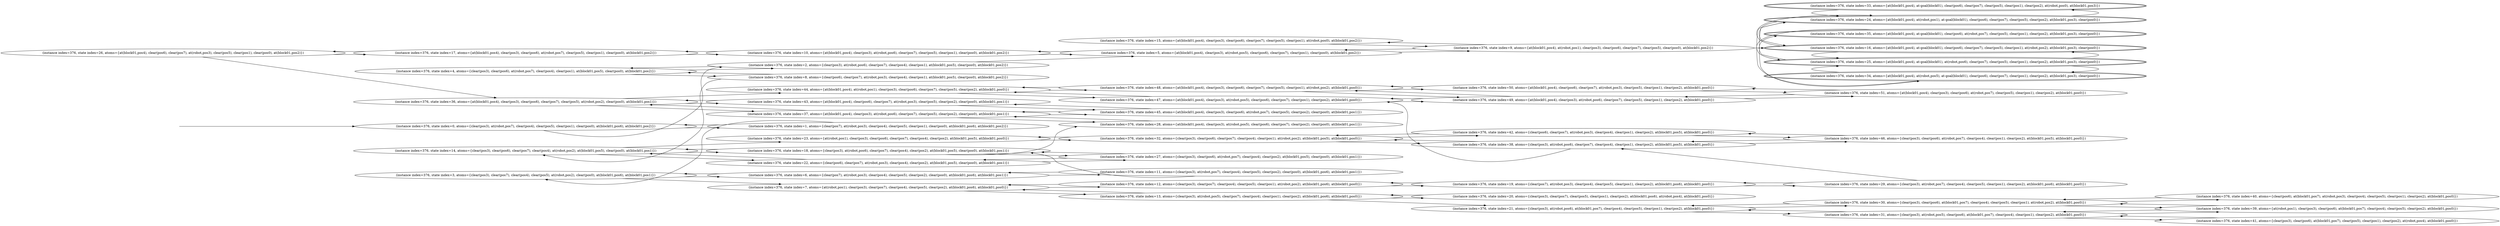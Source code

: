 digraph {
rankdir="LR"
s26[label="(instance index=376, state index=26, atoms={at(block01,pos4), clear(pos6), clear(pos7), at(robot,pos3), clear(pos5), clear(pos1), clear(pos0), at(block01,pos2)})"]
s8[label="(instance index=376, state index=8, atoms={clear(pos6), clear(pos7), at(robot,pos3), clear(pos4), clear(pos1), at(block01,pos5), clear(pos0), at(block01,pos2)})"]
s1[label="(instance index=376, state index=1, atoms={clear(pos7), at(robot,pos3), clear(pos4), clear(pos5), clear(pos1), clear(pos0), at(block01,pos6), at(block01,pos2)})"]
s17[label="(instance index=376, state index=17, atoms={at(block01,pos4), clear(pos3), clear(pos6), at(robot,pos7), clear(pos5), clear(pos1), clear(pos0), at(block01,pos2)})"]
s0[label="(instance index=376, state index=0, atoms={clear(pos3), at(robot,pos7), clear(pos4), clear(pos5), clear(pos1), clear(pos0), at(block01,pos6), at(block01,pos2)})"]
s4[label="(instance index=376, state index=4, atoms={clear(pos3), clear(pos6), at(robot,pos7), clear(pos4), clear(pos1), at(block01,pos5), clear(pos0), at(block01,pos2)})"]
s36[label="(instance index=376, state index=36, atoms={at(block01,pos4), clear(pos3), clear(pos6), clear(pos7), clear(pos5), at(robot,pos2), clear(pos0), at(block01,pos1)})"]
s14[label="(instance index=376, state index=14, atoms={clear(pos3), clear(pos6), clear(pos7), clear(pos4), at(robot,pos2), at(block01,pos5), clear(pos0), at(block01,pos1)})"]
s3[label="(instance index=376, state index=3, atoms={clear(pos3), clear(pos7), clear(pos4), clear(pos5), at(robot,pos2), clear(pos0), at(block01,pos6), at(block01,pos1)})"]
s2[label="(instance index=376, state index=2, atoms={clear(pos3), at(robot,pos6), clear(pos7), clear(pos4), clear(pos1), at(block01,pos5), clear(pos0), at(block01,pos2)})"]
s10[label="(instance index=376, state index=10, atoms={at(block01,pos4), clear(pos3), at(robot,pos6), clear(pos7), clear(pos5), clear(pos1), clear(pos0), at(block01,pos2)})"]
s44[label="(instance index=376, state index=44, atoms={at(block01,pos4), at(robot,pos1), clear(pos3), clear(pos6), clear(pos7), clear(pos5), clear(pos2), at(block01,pos0)})"]
s37[label="(instance index=376, state index=37, atoms={at(block01,pos4), clear(pos3), at(robot,pos6), clear(pos7), clear(pos5), clear(pos2), clear(pos0), at(block01,pos1)})"]
s43[label="(instance index=376, state index=43, atoms={at(block01,pos4), clear(pos6), clear(pos7), at(robot,pos3), clear(pos5), clear(pos2), clear(pos0), at(block01,pos1)})"]
s23[label="(instance index=376, state index=23, atoms={at(robot,pos1), clear(pos3), clear(pos6), clear(pos7), clear(pos4), clear(pos2), at(block01,pos5), at(block01,pos0)})"]
s22[label="(instance index=376, state index=22, atoms={clear(pos6), clear(pos7), at(robot,pos3), clear(pos4), clear(pos2), at(block01,pos5), clear(pos0), at(block01,pos1)})"]
s18[label="(instance index=376, state index=18, atoms={clear(pos3), at(robot,pos6), clear(pos7), clear(pos4), clear(pos2), at(block01,pos5), clear(pos0), at(block01,pos1)})"]
s7[label="(instance index=376, state index=7, atoms={at(robot,pos1), clear(pos3), clear(pos7), clear(pos4), clear(pos5), clear(pos2), at(block01,pos6), at(block01,pos0)})"]
s6[label="(instance index=376, state index=6, atoms={clear(pos7), at(robot,pos3), clear(pos4), clear(pos5), clear(pos2), clear(pos0), at(block01,pos6), at(block01,pos1)})"]
s5[label="(instance index=376, state index=5, atoms={at(block01,pos4), clear(pos3), at(robot,pos5), clear(pos6), clear(pos7), clear(pos1), clear(pos0), at(block01,pos2)})"]
s15[label="(instance index=376, state index=15, atoms={at(block01,pos4), clear(pos3), clear(pos6), clear(pos7), clear(pos5), clear(pos1), at(robot,pos0), at(block01,pos2)})"]
s47[label="(instance index=376, state index=47, atoms={at(block01,pos4), clear(pos3), at(robot,pos5), clear(pos6), clear(pos7), clear(pos1), clear(pos2), at(block01,pos0)})"]
s48[label="(instance index=376, state index=48, atoms={at(block01,pos4), clear(pos3), clear(pos6), clear(pos7), clear(pos5), clear(pos1), at(robot,pos2), at(block01,pos0)})"]
s45[label="(instance index=376, state index=45, atoms={at(block01,pos4), clear(pos3), clear(pos6), at(robot,pos7), clear(pos5), clear(pos2), clear(pos0), at(block01,pos1)})"]
s28[label="(instance index=376, state index=28, atoms={at(block01,pos4), clear(pos3), at(robot,pos5), clear(pos6), clear(pos7), clear(pos2), clear(pos0), at(block01,pos1)})"]
s32[label="(instance index=376, state index=32, atoms={clear(pos3), clear(pos6), clear(pos7), clear(pos4), clear(pos1), at(robot,pos2), at(block01,pos5), at(block01,pos0)})"]
s27[label="(instance index=376, state index=27, atoms={clear(pos3), clear(pos6), at(robot,pos7), clear(pos4), clear(pos2), at(block01,pos5), clear(pos0), at(block01,pos1)})"]
s13[label="(instance index=376, state index=13, atoms={clear(pos3), at(robot,pos5), clear(pos7), clear(pos4), clear(pos1), clear(pos2), at(block01,pos6), at(block01,pos0)})"]
s12[label="(instance index=376, state index=12, atoms={clear(pos3), clear(pos7), clear(pos4), clear(pos5), clear(pos1), at(robot,pos2), at(block01,pos6), at(block01,pos0)})"]
s11[label="(instance index=376, state index=11, atoms={clear(pos3), at(robot,pos7), clear(pos4), clear(pos5), clear(pos2), clear(pos0), at(block01,pos6), at(block01,pos1)})"]
s9[label="(instance index=376, state index=9, atoms={at(block01,pos4), at(robot,pos1), clear(pos3), clear(pos6), clear(pos7), clear(pos5), clear(pos0), at(block01,pos2)})"]
s49[label="(instance index=376, state index=49, atoms={at(block01,pos4), clear(pos3), at(robot,pos6), clear(pos7), clear(pos5), clear(pos1), clear(pos2), at(block01,pos0)})"]
s50[label="(instance index=376, state index=50, atoms={at(block01,pos4), clear(pos6), clear(pos7), at(robot,pos3), clear(pos5), clear(pos1), clear(pos2), at(block01,pos0)})"]
s38[label="(instance index=376, state index=38, atoms={clear(pos3), at(robot,pos6), clear(pos7), clear(pos4), clear(pos1), clear(pos2), at(block01,pos5), at(block01,pos0)})"]
s42[label="(instance index=376, state index=42, atoms={clear(pos6), clear(pos7), at(robot,pos3), clear(pos4), clear(pos1), clear(pos2), at(block01,pos5), at(block01,pos0)})"]
s21[label="(instance index=376, state index=21, atoms={clear(pos3), at(robot,pos6), at(block01,pos7), clear(pos4), clear(pos5), clear(pos1), clear(pos2), at(block01,pos0)})"]
s20[label="(instance index=376, state index=20, atoms={clear(pos3), clear(pos7), clear(pos5), clear(pos1), clear(pos2), at(block01,pos6), at(robot,pos4), at(block01,pos0)})"]
s19[label="(instance index=376, state index=19, atoms={clear(pos7), at(robot,pos3), clear(pos4), clear(pos5), clear(pos1), clear(pos2), at(block01,pos6), at(block01,pos0)})"]
s25[peripheries=2,label="(instance index=376, state index=25, atoms={at(block01,pos4), at-goal(block01), at(robot,pos6), clear(pos7), clear(pos5), clear(pos1), clear(pos2), at(block01,pos3), clear(pos0)})"]
s24[peripheries=2,label="(instance index=376, state index=24, atoms={at(block01,pos4), at(robot,pos1), at-goal(block01), clear(pos6), clear(pos7), clear(pos5), clear(pos2), at(block01,pos3), clear(pos0)})"]
s16[peripheries=2,label="(instance index=376, state index=16, atoms={at(block01,pos4), at-goal(block01), clear(pos6), clear(pos7), clear(pos5), clear(pos1), at(robot,pos2), at(block01,pos3), clear(pos0)})"]
s35[peripheries=2,label="(instance index=376, state index=35, atoms={at(block01,pos4), at-goal(block01), clear(pos6), at(robot,pos7), clear(pos5), clear(pos1), clear(pos2), at(block01,pos3), clear(pos0)})"]
s34[peripheries=2,label="(instance index=376, state index=34, atoms={at(block01,pos4), at(robot,pos5), at-goal(block01), clear(pos6), clear(pos7), clear(pos1), clear(pos2), at(block01,pos3), clear(pos0)})"]
s33[peripheries=2,label="(instance index=376, state index=33, atoms={at(block01,pos4), at-goal(block01), clear(pos6), clear(pos7), clear(pos5), clear(pos1), clear(pos2), at(robot,pos0), at(block01,pos3)})"]
s51[label="(instance index=376, state index=51, atoms={at(block01,pos4), clear(pos3), clear(pos6), at(robot,pos7), clear(pos5), clear(pos1), clear(pos2), at(block01,pos0)})"]
s46[label="(instance index=376, state index=46, atoms={clear(pos3), clear(pos6), at(robot,pos7), clear(pos4), clear(pos1), clear(pos2), at(block01,pos5), at(block01,pos0)})"]
s31[label="(instance index=376, state index=31, atoms={clear(pos3), at(robot,pos5), clear(pos6), at(block01,pos7), clear(pos4), clear(pos1), clear(pos2), at(block01,pos0)})"]
s30[label="(instance index=376, state index=30, atoms={clear(pos3), clear(pos6), at(block01,pos7), clear(pos4), clear(pos5), clear(pos1), at(robot,pos2), at(block01,pos0)})"]
s29[label="(instance index=376, state index=29, atoms={clear(pos3), at(robot,pos7), clear(pos4), clear(pos5), clear(pos1), clear(pos2), at(block01,pos6), at(block01,pos0)})"]
s39[label="(instance index=376, state index=39, atoms={at(robot,pos1), clear(pos3), clear(pos6), at(block01,pos7), clear(pos4), clear(pos5), clear(pos2), at(block01,pos0)})"]
s41[label="(instance index=376, state index=41, atoms={clear(pos3), clear(pos6), at(block01,pos7), clear(pos5), clear(pos1), clear(pos2), at(robot,pos4), at(block01,pos0)})"]
s40[label="(instance index=376, state index=40, atoms={clear(pos6), at(block01,pos7), at(robot,pos3), clear(pos4), clear(pos5), clear(pos1), clear(pos2), at(block01,pos0)})"]
Dangling [ label = "", style = invis ]
{ rank = same; Dangling }
Dangling -> s0
{ rank = same; s0}
{ rank = same; s17,s0,s4,s36,s14,s3}
{ rank = same; s2,s10,s44,s37,s43,s23,s22,s18,s7,s6}
{ rank = same; s5,s15,s47,s48,s45,s28,s32,s27,s13,s12,s11}
{ rank = same; s9,s49,s50,s38,s42,s21,s20,s19}
{ rank = same; s25,s24,s16,s35,s34,s33,s51,s46,s31,s30,s29}
{ rank = same; s39,s41,s40}
{
s26->s36
s26->s17
s8->s14
s8->s4
s1->s3
s1->s0
}
{
s17->s10
s17->s26
s0->s2
s0->s1
s4->s2
s4->s8
s36->s44
s36->s37
s36->s43
s14->s23
s14->s22
s14->s18
s3->s7
s3->s6
}
{
s2->s5
s2->s4
s10->s5
s10->s17
s44->s47
s44->s48
s37->s45
s37->s36
s37->s28
s43->s45
s43->s36
s23->s32
s22->s14
s22->s27
s18->s14
s18->s28
s18->s27
s7->s13
s7->s12
s6->s11
s6->s3
}
{
s5->s10
s5->s9
s15->s9
s47->s44
s47->s49
s48->s44
s48->s50
s48->s49
s45->s37
s45->s43
s28->s37
s32->s23
s32->s38
s32->s42
s27->s22
s27->s18
s13->s7
s13->s21
s13->s20
s12->s7
s12->s19
s11->s6
s11->s18
}
{
s9->s15
s9->s5
s9->s16
s49->s47
s49->s51
s49->s48
s50->s51
s50->s48
s38->s46
s38->s47
s38->s32
s42->s46
s42->s32
s21->s31
s21->s30
s20->s13
s19->s29
s19->s12
}
{
s25->s35
s25->s34
s25->s16
s24->s33
s24->s34
s24->s16
s16->s25
s16->s24
s35->s25
s34->s25
s34->s24
s33->s24
s51->s50
s51->s49
s46->s38
s46->s42
s31->s39
s31->s21
s31->s41
s30->s39
s30->s21
s30->s40
s29->s38
s29->s19
}
{
s39->s31
s39->s30
s41->s31
s40->s30
}
}
